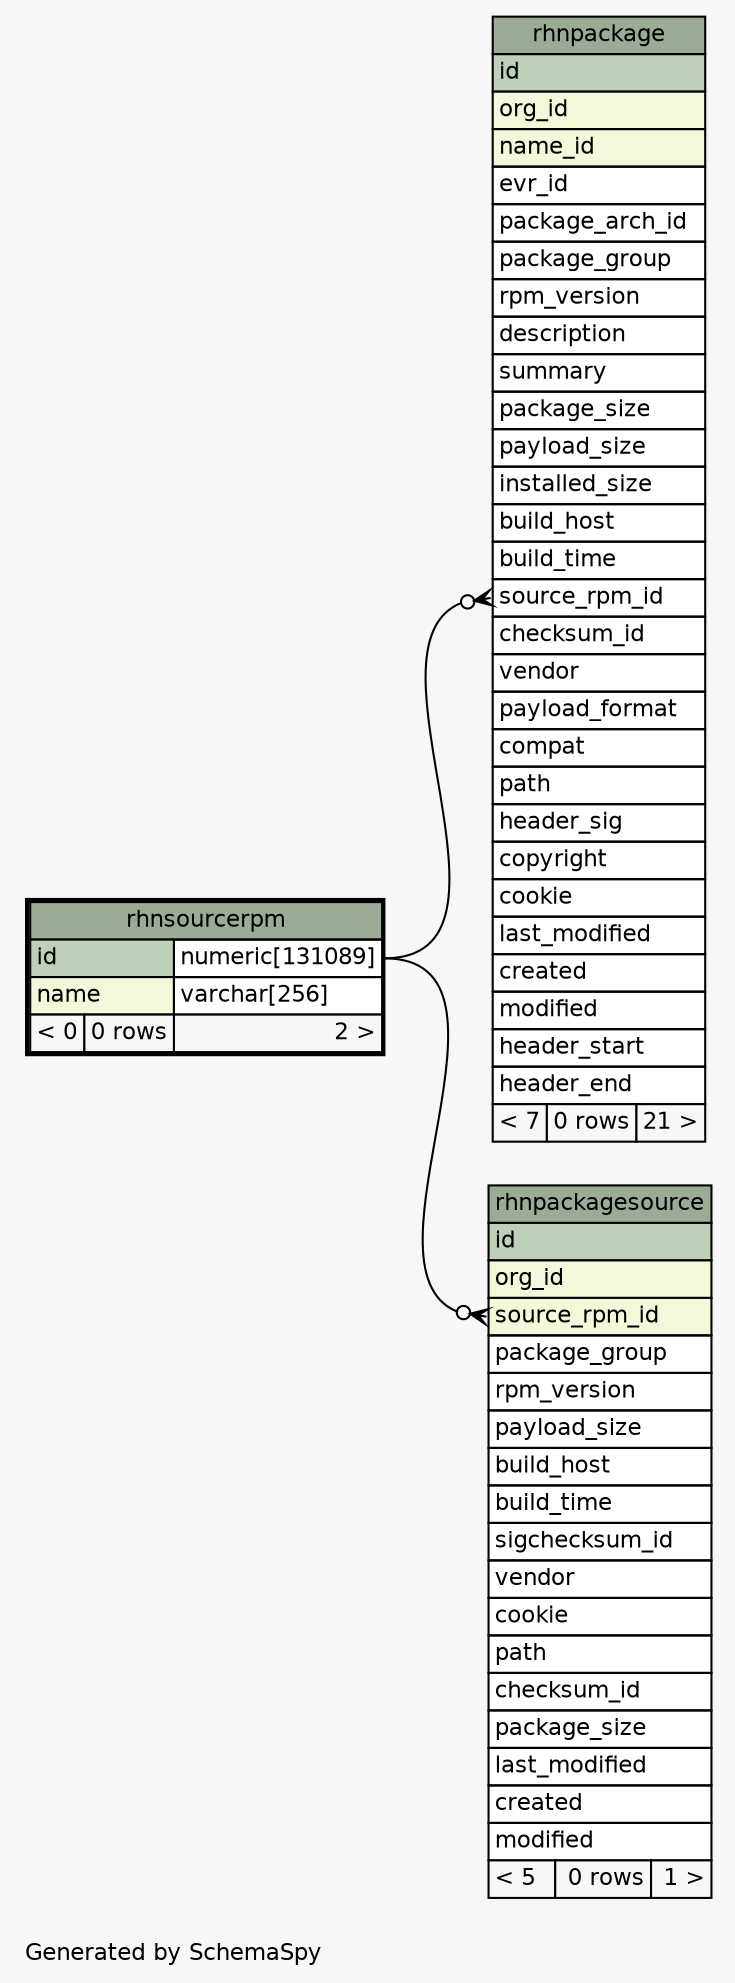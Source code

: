 // dot 2.26.0 on Linux 2.6.32-696.6.3.el6.x86_64
// SchemaSpy rev 590
digraph "oneDegreeRelationshipsDiagram" {
  graph [
    rankdir="RL"
    bgcolor="#f7f7f7"
    label="\nGenerated by SchemaSpy"
    labeljust="l"
    nodesep="0.18"
    ranksep="0.46"
    fontname="Helvetica"
    fontsize="11"
  ];
  node [
    fontname="Helvetica"
    fontsize="11"
    shape="plaintext"
  ];
  edge [
    arrowsize="0.8"
  ];
  "rhnpackage":"source_rpm_id":w -> "rhnsourcerpm":"id.type":e [arrowhead=none dir=back arrowtail=crowodot];
  "rhnpackagesource":"source_rpm_id":w -> "rhnsourcerpm":"id.type":e [arrowhead=none dir=back arrowtail=crowodot];
  "rhnpackage" [
    label=<
    <TABLE BORDER="0" CELLBORDER="1" CELLSPACING="0" BGCOLOR="#ffffff">
      <TR><TD COLSPAN="3" BGCOLOR="#9bab96" ALIGN="CENTER">rhnpackage</TD></TR>
      <TR><TD PORT="id" COLSPAN="3" BGCOLOR="#bed1b8" ALIGN="LEFT">id</TD></TR>
      <TR><TD PORT="org_id" COLSPAN="3" BGCOLOR="#f4f7da" ALIGN="LEFT">org_id</TD></TR>
      <TR><TD PORT="name_id" COLSPAN="3" BGCOLOR="#f4f7da" ALIGN="LEFT">name_id</TD></TR>
      <TR><TD PORT="evr_id" COLSPAN="3" ALIGN="LEFT">evr_id</TD></TR>
      <TR><TD PORT="package_arch_id" COLSPAN="3" ALIGN="LEFT">package_arch_id</TD></TR>
      <TR><TD PORT="package_group" COLSPAN="3" ALIGN="LEFT">package_group</TD></TR>
      <TR><TD PORT="rpm_version" COLSPAN="3" ALIGN="LEFT">rpm_version</TD></TR>
      <TR><TD PORT="description" COLSPAN="3" ALIGN="LEFT">description</TD></TR>
      <TR><TD PORT="summary" COLSPAN="3" ALIGN="LEFT">summary</TD></TR>
      <TR><TD PORT="package_size" COLSPAN="3" ALIGN="LEFT">package_size</TD></TR>
      <TR><TD PORT="payload_size" COLSPAN="3" ALIGN="LEFT">payload_size</TD></TR>
      <TR><TD PORT="installed_size" COLSPAN="3" ALIGN="LEFT">installed_size</TD></TR>
      <TR><TD PORT="build_host" COLSPAN="3" ALIGN="LEFT">build_host</TD></TR>
      <TR><TD PORT="build_time" COLSPAN="3" ALIGN="LEFT">build_time</TD></TR>
      <TR><TD PORT="source_rpm_id" COLSPAN="3" ALIGN="LEFT">source_rpm_id</TD></TR>
      <TR><TD PORT="checksum_id" COLSPAN="3" ALIGN="LEFT">checksum_id</TD></TR>
      <TR><TD PORT="vendor" COLSPAN="3" ALIGN="LEFT">vendor</TD></TR>
      <TR><TD PORT="payload_format" COLSPAN="3" ALIGN="LEFT">payload_format</TD></TR>
      <TR><TD PORT="compat" COLSPAN="3" ALIGN="LEFT">compat</TD></TR>
      <TR><TD PORT="path" COLSPAN="3" ALIGN="LEFT">path</TD></TR>
      <TR><TD PORT="header_sig" COLSPAN="3" ALIGN="LEFT">header_sig</TD></TR>
      <TR><TD PORT="copyright" COLSPAN="3" ALIGN="LEFT">copyright</TD></TR>
      <TR><TD PORT="cookie" COLSPAN="3" ALIGN="LEFT">cookie</TD></TR>
      <TR><TD PORT="last_modified" COLSPAN="3" ALIGN="LEFT">last_modified</TD></TR>
      <TR><TD PORT="created" COLSPAN="3" ALIGN="LEFT">created</TD></TR>
      <TR><TD PORT="modified" COLSPAN="3" ALIGN="LEFT">modified</TD></TR>
      <TR><TD PORT="header_start" COLSPAN="3" ALIGN="LEFT">header_start</TD></TR>
      <TR><TD PORT="header_end" COLSPAN="3" ALIGN="LEFT">header_end</TD></TR>
      <TR><TD ALIGN="LEFT" BGCOLOR="#f7f7f7">&lt; 7</TD><TD ALIGN="RIGHT" BGCOLOR="#f7f7f7">0 rows</TD><TD ALIGN="RIGHT" BGCOLOR="#f7f7f7">21 &gt;</TD></TR>
    </TABLE>>
    URL="rhnpackage.html"
    tooltip="rhnpackage"
  ];
  "rhnpackagesource" [
    label=<
    <TABLE BORDER="0" CELLBORDER="1" CELLSPACING="0" BGCOLOR="#ffffff">
      <TR><TD COLSPAN="3" BGCOLOR="#9bab96" ALIGN="CENTER">rhnpackagesource</TD></TR>
      <TR><TD PORT="id" COLSPAN="3" BGCOLOR="#bed1b8" ALIGN="LEFT">id</TD></TR>
      <TR><TD PORT="org_id" COLSPAN="3" BGCOLOR="#f4f7da" ALIGN="LEFT">org_id</TD></TR>
      <TR><TD PORT="source_rpm_id" COLSPAN="3" BGCOLOR="#f4f7da" ALIGN="LEFT">source_rpm_id</TD></TR>
      <TR><TD PORT="package_group" COLSPAN="3" ALIGN="LEFT">package_group</TD></TR>
      <TR><TD PORT="rpm_version" COLSPAN="3" ALIGN="LEFT">rpm_version</TD></TR>
      <TR><TD PORT="payload_size" COLSPAN="3" ALIGN="LEFT">payload_size</TD></TR>
      <TR><TD PORT="build_host" COLSPAN="3" ALIGN="LEFT">build_host</TD></TR>
      <TR><TD PORT="build_time" COLSPAN="3" ALIGN="LEFT">build_time</TD></TR>
      <TR><TD PORT="sigchecksum_id" COLSPAN="3" ALIGN="LEFT">sigchecksum_id</TD></TR>
      <TR><TD PORT="vendor" COLSPAN="3" ALIGN="LEFT">vendor</TD></TR>
      <TR><TD PORT="cookie" COLSPAN="3" ALIGN="LEFT">cookie</TD></TR>
      <TR><TD PORT="path" COLSPAN="3" ALIGN="LEFT">path</TD></TR>
      <TR><TD PORT="checksum_id" COLSPAN="3" ALIGN="LEFT">checksum_id</TD></TR>
      <TR><TD PORT="package_size" COLSPAN="3" ALIGN="LEFT">package_size</TD></TR>
      <TR><TD PORT="last_modified" COLSPAN="3" ALIGN="LEFT">last_modified</TD></TR>
      <TR><TD PORT="created" COLSPAN="3" ALIGN="LEFT">created</TD></TR>
      <TR><TD PORT="modified" COLSPAN="3" ALIGN="LEFT">modified</TD></TR>
      <TR><TD ALIGN="LEFT" BGCOLOR="#f7f7f7">&lt; 5</TD><TD ALIGN="RIGHT" BGCOLOR="#f7f7f7">0 rows</TD><TD ALIGN="RIGHT" BGCOLOR="#f7f7f7">1 &gt;</TD></TR>
    </TABLE>>
    URL="rhnpackagesource.html"
    tooltip="rhnpackagesource"
  ];
  "rhnsourcerpm" [
    label=<
    <TABLE BORDER="2" CELLBORDER="1" CELLSPACING="0" BGCOLOR="#ffffff">
      <TR><TD COLSPAN="3" BGCOLOR="#9bab96" ALIGN="CENTER">rhnsourcerpm</TD></TR>
      <TR><TD PORT="id" COLSPAN="2" BGCOLOR="#bed1b8" ALIGN="LEFT">id</TD><TD PORT="id.type" ALIGN="LEFT">numeric[131089]</TD></TR>
      <TR><TD PORT="name" COLSPAN="2" BGCOLOR="#f4f7da" ALIGN="LEFT">name</TD><TD PORT="name.type" ALIGN="LEFT">varchar[256]</TD></TR>
      <TR><TD ALIGN="LEFT" BGCOLOR="#f7f7f7">&lt; 0</TD><TD ALIGN="RIGHT" BGCOLOR="#f7f7f7">0 rows</TD><TD ALIGN="RIGHT" BGCOLOR="#f7f7f7">2 &gt;</TD></TR>
    </TABLE>>
    URL="rhnsourcerpm.html"
    tooltip="rhnsourcerpm"
  ];
}
